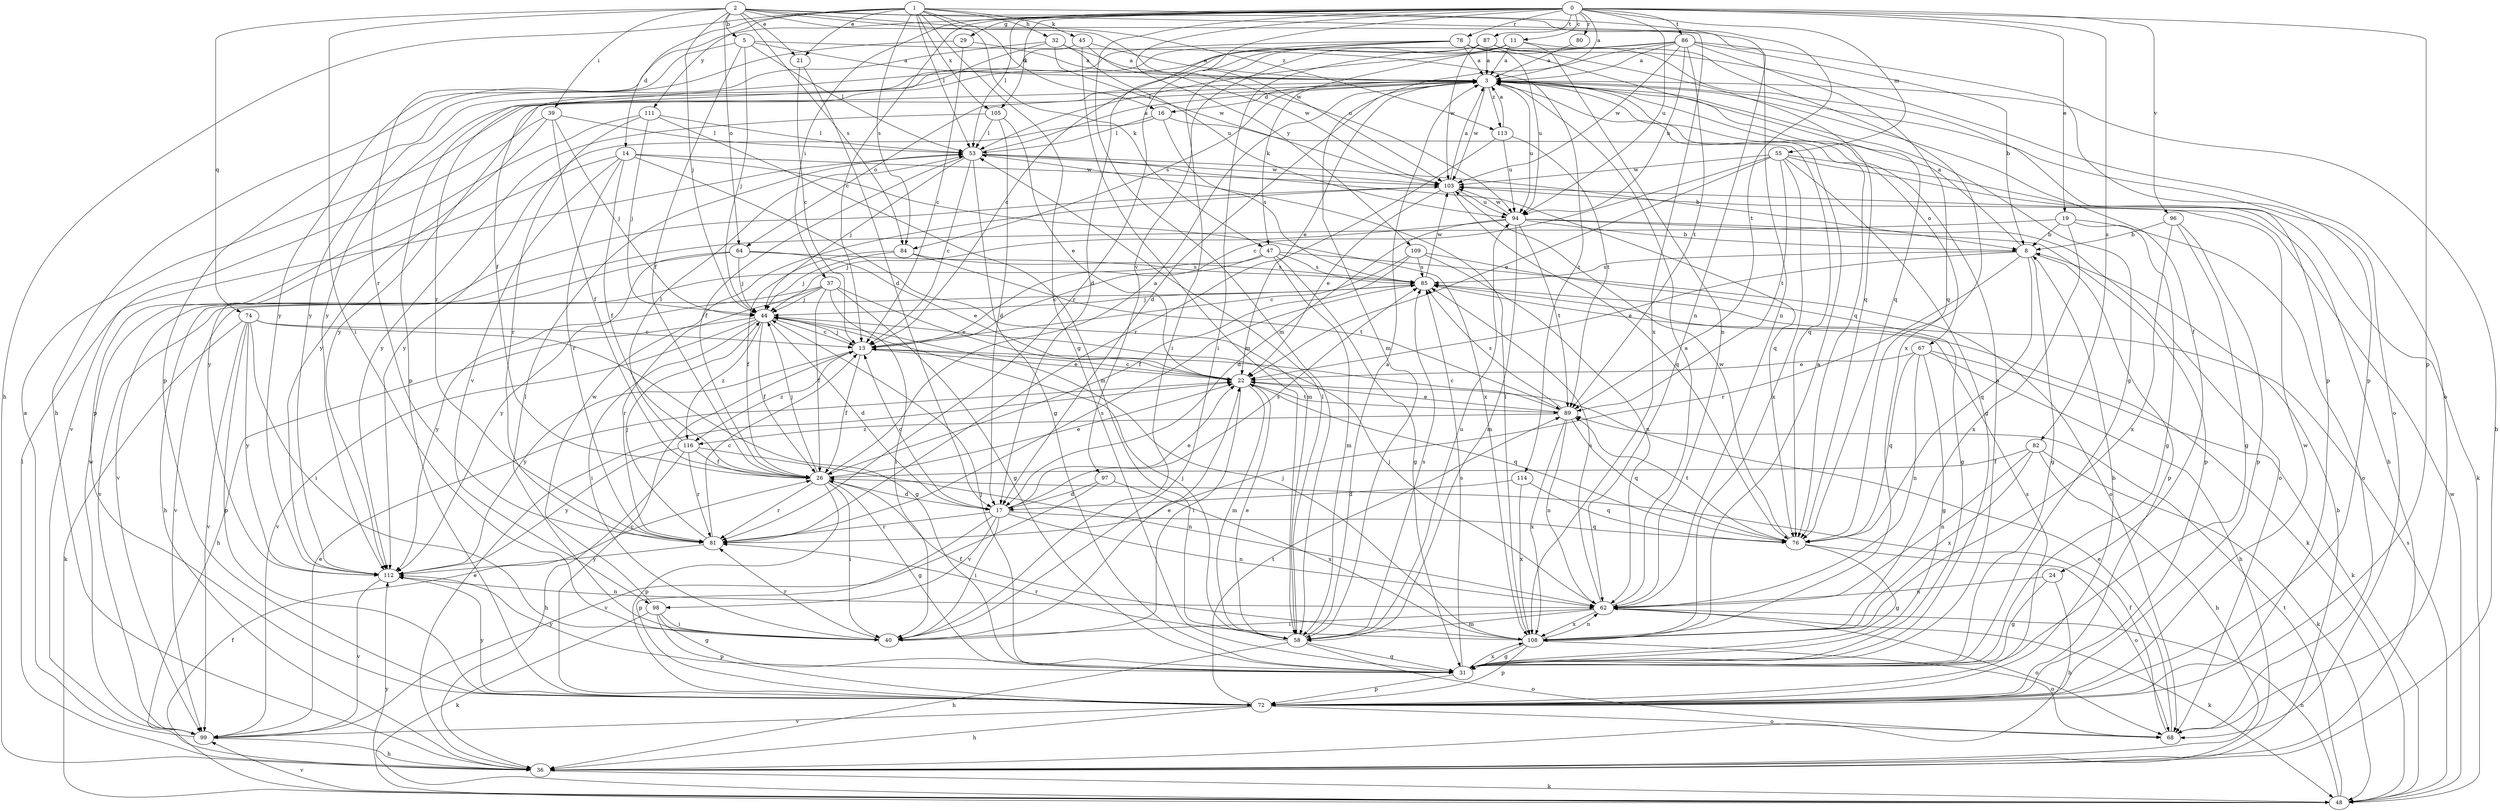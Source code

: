 strict digraph  {
0;
1;
2;
3;
5;
8;
11;
13;
14;
16;
17;
19;
21;
22;
24;
26;
29;
31;
32;
36;
37;
39;
40;
44;
45;
47;
48;
53;
55;
58;
62;
64;
67;
68;
72;
74;
76;
78;
80;
81;
82;
84;
85;
86;
87;
89;
94;
96;
97;
98;
99;
103;
105;
108;
109;
111;
112;
113;
114;
116;
0 -> 3  [label=a];
0 -> 11  [label=c];
0 -> 13  [label=c];
0 -> 19  [label=e];
0 -> 29  [label=g];
0 -> 37  [label=i];
0 -> 53  [label=l];
0 -> 55  [label=m];
0 -> 58  [label=m];
0 -> 72  [label=p];
0 -> 78  [label=r];
0 -> 80  [label=r];
0 -> 81  [label=r];
0 -> 82  [label=s];
0 -> 86  [label=t];
0 -> 87  [label=t];
0 -> 94  [label=u];
0 -> 96  [label=v];
0 -> 103  [label=w];
0 -> 105  [label=x];
0 -> 109  [label=y];
1 -> 14  [label=d];
1 -> 16  [label=d];
1 -> 21  [label=e];
1 -> 31  [label=g];
1 -> 32  [label=h];
1 -> 36  [label=h];
1 -> 45  [label=k];
1 -> 47  [label=k];
1 -> 53  [label=l];
1 -> 62  [label=n];
1 -> 84  [label=s];
1 -> 105  [label=x];
1 -> 111  [label=y];
2 -> 5  [label=b];
2 -> 21  [label=e];
2 -> 39  [label=i];
2 -> 40  [label=i];
2 -> 44  [label=j];
2 -> 62  [label=n];
2 -> 64  [label=o];
2 -> 74  [label=q];
2 -> 84  [label=s];
2 -> 89  [label=t];
2 -> 94  [label=u];
2 -> 108  [label=x];
2 -> 113  [label=z];
3 -> 16  [label=d];
3 -> 17  [label=d];
3 -> 22  [label=e];
3 -> 24  [label=f];
3 -> 31  [label=g];
3 -> 36  [label=h];
3 -> 64  [label=o];
3 -> 67  [label=o];
3 -> 68  [label=o];
3 -> 76  [label=q];
3 -> 84  [label=s];
3 -> 94  [label=u];
3 -> 103  [label=w];
3 -> 112  [label=y];
3 -> 113  [label=z];
5 -> 3  [label=a];
5 -> 26  [label=f];
5 -> 44  [label=j];
5 -> 53  [label=l];
5 -> 112  [label=y];
5 -> 114  [label=z];
8 -> 3  [label=a];
8 -> 22  [label=e];
8 -> 31  [label=g];
8 -> 72  [label=p];
8 -> 76  [label=q];
8 -> 81  [label=r];
8 -> 85  [label=s];
11 -> 3  [label=a];
11 -> 40  [label=i];
11 -> 47  [label=k];
11 -> 62  [label=n];
11 -> 97  [label=v];
11 -> 108  [label=x];
13 -> 22  [label=e];
13 -> 26  [label=f];
13 -> 44  [label=j];
13 -> 112  [label=y];
13 -> 116  [label=z];
14 -> 26  [label=f];
14 -> 58  [label=m];
14 -> 81  [label=r];
14 -> 98  [label=v];
14 -> 103  [label=w];
14 -> 108  [label=x];
14 -> 112  [label=y];
16 -> 53  [label=l];
16 -> 76  [label=q];
16 -> 85  [label=s];
16 -> 112  [label=y];
17 -> 13  [label=c];
17 -> 22  [label=e];
17 -> 40  [label=i];
17 -> 62  [label=n];
17 -> 72  [label=p];
17 -> 76  [label=q];
17 -> 81  [label=r];
17 -> 85  [label=s];
17 -> 98  [label=v];
19 -> 8  [label=b];
19 -> 31  [label=g];
19 -> 68  [label=o];
19 -> 99  [label=v];
19 -> 108  [label=x];
21 -> 13  [label=c];
21 -> 17  [label=d];
22 -> 13  [label=c];
22 -> 40  [label=i];
22 -> 58  [label=m];
22 -> 76  [label=q];
22 -> 89  [label=t];
24 -> 31  [label=g];
24 -> 36  [label=h];
24 -> 62  [label=n];
26 -> 3  [label=a];
26 -> 17  [label=d];
26 -> 22  [label=e];
26 -> 31  [label=g];
26 -> 40  [label=i];
26 -> 44  [label=j];
26 -> 72  [label=p];
26 -> 81  [label=r];
29 -> 3  [label=a];
29 -> 13  [label=c];
29 -> 36  [label=h];
31 -> 3  [label=a];
31 -> 44  [label=j];
31 -> 72  [label=p];
31 -> 85  [label=s];
31 -> 108  [label=x];
31 -> 112  [label=y];
32 -> 3  [label=a];
32 -> 26  [label=f];
32 -> 72  [label=p];
32 -> 94  [label=u];
32 -> 103  [label=w];
36 -> 8  [label=b];
36 -> 22  [label=e];
36 -> 48  [label=k];
36 -> 53  [label=l];
37 -> 22  [label=e];
37 -> 26  [label=f];
37 -> 31  [label=g];
37 -> 40  [label=i];
37 -> 44  [label=j];
37 -> 81  [label=r];
37 -> 112  [label=y];
39 -> 26  [label=f];
39 -> 44  [label=j];
39 -> 53  [label=l];
39 -> 99  [label=v];
39 -> 112  [label=y];
40 -> 22  [label=e];
40 -> 53  [label=l];
40 -> 81  [label=r];
44 -> 13  [label=c];
44 -> 17  [label=d];
44 -> 26  [label=f];
44 -> 36  [label=h];
44 -> 40  [label=i];
44 -> 99  [label=v];
44 -> 116  [label=z];
45 -> 3  [label=a];
45 -> 58  [label=m];
45 -> 81  [label=r];
45 -> 103  [label=w];
47 -> 13  [label=c];
47 -> 31  [label=g];
47 -> 58  [label=m];
47 -> 68  [label=o];
47 -> 85  [label=s];
47 -> 99  [label=v];
48 -> 26  [label=f];
48 -> 62  [label=n];
48 -> 85  [label=s];
48 -> 89  [label=t];
48 -> 99  [label=v];
48 -> 103  [label=w];
48 -> 112  [label=y];
53 -> 3  [label=a];
53 -> 8  [label=b];
53 -> 13  [label=c];
53 -> 26  [label=f];
53 -> 31  [label=g];
53 -> 44  [label=j];
53 -> 76  [label=q];
53 -> 103  [label=w];
55 -> 13  [label=c];
55 -> 22  [label=e];
55 -> 31  [label=g];
55 -> 36  [label=h];
55 -> 48  [label=k];
55 -> 89  [label=t];
55 -> 103  [label=w];
55 -> 108  [label=x];
58 -> 3  [label=a];
58 -> 22  [label=e];
58 -> 31  [label=g];
58 -> 36  [label=h];
58 -> 44  [label=j];
58 -> 53  [label=l];
58 -> 68  [label=o];
58 -> 85  [label=s];
58 -> 94  [label=u];
62 -> 3  [label=a];
62 -> 40  [label=i];
62 -> 44  [label=j];
62 -> 48  [label=k];
62 -> 58  [label=m];
62 -> 68  [label=o];
62 -> 85  [label=s];
62 -> 108  [label=x];
64 -> 22  [label=e];
64 -> 36  [label=h];
64 -> 44  [label=j];
64 -> 85  [label=s];
64 -> 112  [label=y];
67 -> 22  [label=e];
67 -> 31  [label=g];
67 -> 36  [label=h];
67 -> 48  [label=k];
67 -> 62  [label=n];
67 -> 76  [label=q];
68 -> 22  [label=e];
68 -> 26  [label=f];
72 -> 8  [label=b];
72 -> 13  [label=c];
72 -> 36  [label=h];
72 -> 68  [label=o];
72 -> 85  [label=s];
72 -> 89  [label=t];
72 -> 99  [label=v];
72 -> 103  [label=w];
72 -> 112  [label=y];
74 -> 13  [label=c];
74 -> 31  [label=g];
74 -> 40  [label=i];
74 -> 48  [label=k];
74 -> 72  [label=p];
74 -> 99  [label=v];
74 -> 112  [label=y];
76 -> 31  [label=g];
76 -> 68  [label=o];
76 -> 89  [label=t];
76 -> 103  [label=w];
78 -> 3  [label=a];
78 -> 17  [label=d];
78 -> 40  [label=i];
78 -> 72  [label=p];
78 -> 76  [label=q];
78 -> 81  [label=r];
78 -> 94  [label=u];
78 -> 112  [label=y];
80 -> 3  [label=a];
81 -> 13  [label=c];
81 -> 44  [label=j];
81 -> 85  [label=s];
81 -> 112  [label=y];
82 -> 26  [label=f];
82 -> 36  [label=h];
82 -> 48  [label=k];
82 -> 62  [label=n];
82 -> 108  [label=x];
84 -> 26  [label=f];
84 -> 44  [label=j];
84 -> 85  [label=s];
84 -> 89  [label=t];
85 -> 44  [label=j];
85 -> 48  [label=k];
85 -> 99  [label=v];
85 -> 103  [label=w];
86 -> 3  [label=a];
86 -> 8  [label=b];
86 -> 53  [label=l];
86 -> 58  [label=m];
86 -> 72  [label=p];
86 -> 76  [label=q];
86 -> 89  [label=t];
86 -> 94  [label=u];
86 -> 103  [label=w];
86 -> 112  [label=y];
87 -> 3  [label=a];
87 -> 13  [label=c];
87 -> 68  [label=o];
87 -> 72  [label=p];
87 -> 76  [label=q];
87 -> 103  [label=w];
89 -> 13  [label=c];
89 -> 22  [label=e];
89 -> 62  [label=n];
89 -> 76  [label=q];
89 -> 85  [label=s];
89 -> 108  [label=x];
89 -> 116  [label=z];
94 -> 8  [label=b];
94 -> 17  [label=d];
94 -> 44  [label=j];
94 -> 58  [label=m];
94 -> 68  [label=o];
94 -> 72  [label=p];
94 -> 89  [label=t];
94 -> 103  [label=w];
96 -> 8  [label=b];
96 -> 31  [label=g];
96 -> 72  [label=p];
96 -> 108  [label=x];
97 -> 17  [label=d];
97 -> 99  [label=v];
97 -> 108  [label=x];
98 -> 31  [label=g];
98 -> 40  [label=i];
98 -> 48  [label=k];
98 -> 72  [label=p];
98 -> 103  [label=w];
99 -> 3  [label=a];
99 -> 22  [label=e];
99 -> 36  [label=h];
99 -> 103  [label=w];
103 -> 3  [label=a];
103 -> 22  [label=e];
103 -> 76  [label=q];
103 -> 94  [label=u];
105 -> 17  [label=d];
105 -> 22  [label=e];
105 -> 53  [label=l];
105 -> 112  [label=y];
108 -> 3  [label=a];
108 -> 26  [label=f];
108 -> 31  [label=g];
108 -> 44  [label=j];
108 -> 53  [label=l];
108 -> 62  [label=n];
108 -> 68  [label=o];
108 -> 72  [label=p];
108 -> 81  [label=r];
109 -> 13  [label=c];
109 -> 26  [label=f];
109 -> 31  [label=g];
109 -> 62  [label=n];
109 -> 85  [label=s];
111 -> 44  [label=j];
111 -> 53  [label=l];
111 -> 58  [label=m];
111 -> 72  [label=p];
111 -> 81  [label=r];
112 -> 62  [label=n];
112 -> 99  [label=v];
113 -> 3  [label=a];
113 -> 81  [label=r];
113 -> 89  [label=t];
113 -> 94  [label=u];
114 -> 17  [label=d];
114 -> 76  [label=q];
114 -> 108  [label=x];
116 -> 26  [label=f];
116 -> 36  [label=h];
116 -> 53  [label=l];
116 -> 62  [label=n];
116 -> 81  [label=r];
116 -> 112  [label=y];
}
